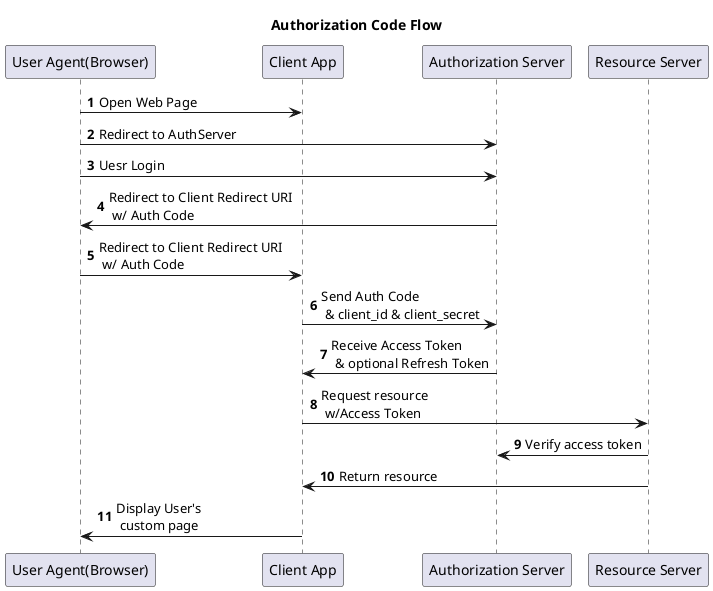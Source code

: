 @startuml
autonumber
title "Authorization Code Flow"

participant "User Agent(Browser)" as UserAgent
participant "Client App" as Client
participant "Authorization Server" as AuthServer
participant "Resource Server" as ResourceServer


UserAgent -> Client : Open Web Page
UserAgent -> AuthServer : Redirect to AuthServer

UserAgent -> AuthServer : Uesr Login
AuthServer -> UserAgent : Redirect to Client Redirect URI \n w/ Auth Code

UserAgent -> Client: Redirect to Client Redirect URI \n w/ Auth Code
Client -> AuthServer: Send Auth Code \n & client_id & client_secret

AuthServer -> Client: Receive Access Token \n & optional Refresh Token

Client -> ResourceServer: Request resource \n w/Access Token

ResourceServer -> AuthServer: Verify access token
ResourceServer -> Client: Return resource

Client -> UserAgent: Display User's \n custom page
@enduml